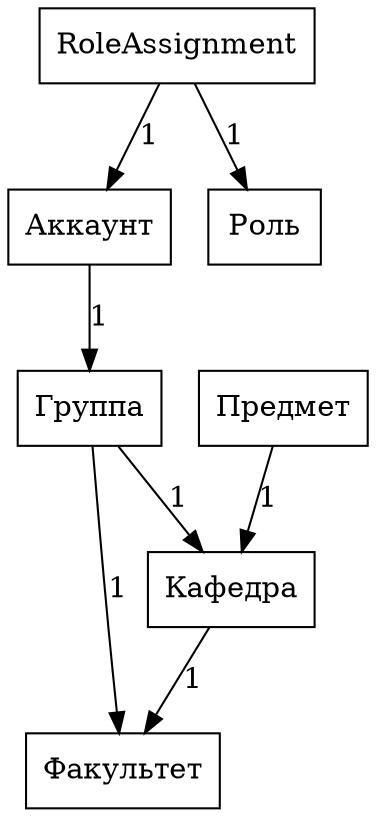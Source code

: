 digraph G {
	node [shape="box"];
	{
		edge[label="n",];
	}
	{
		edge[label="1"];
		Кафедра->Факультет;
		Группа->{Факультет,Кафедра};
		Аккаунт->Группа;
		RoleAssignment->{Аккаунт,Роль};
		Предмет->Кафедра;
	}
}

